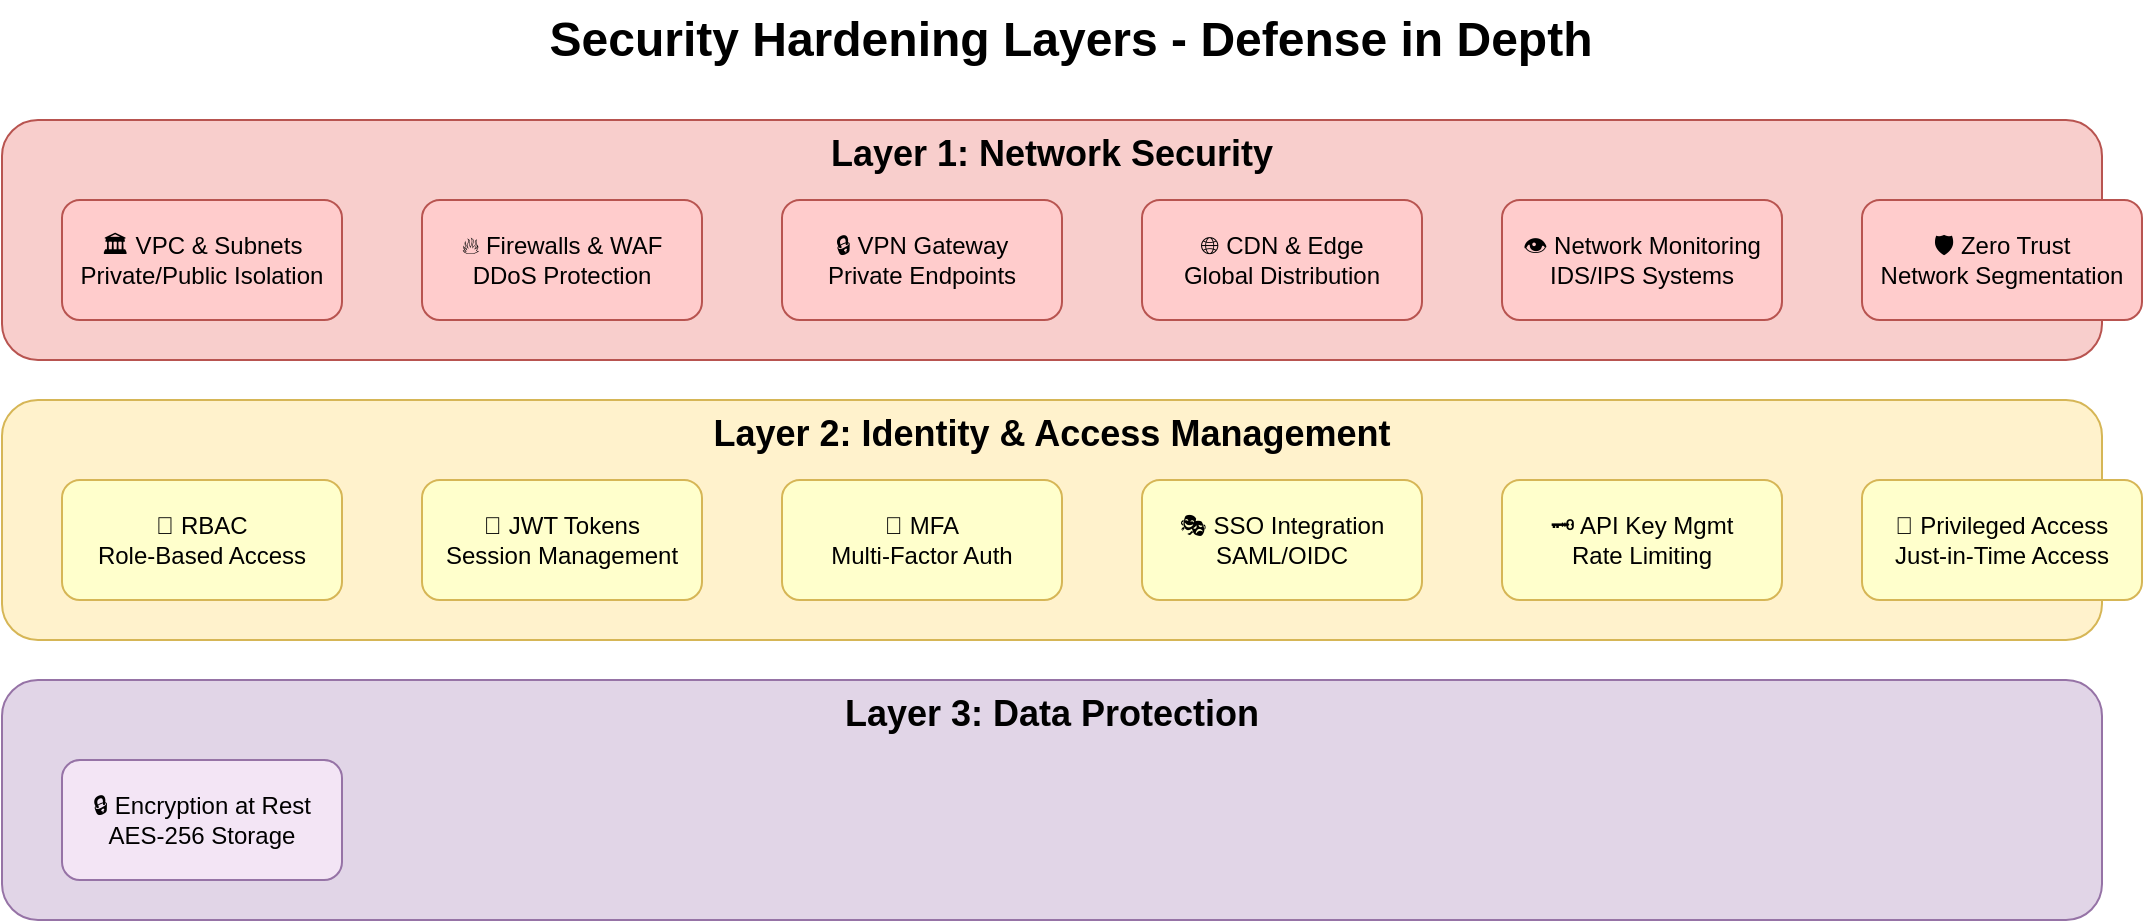 <mxfile version="24.2.5" type="device">
  <diagram name="Security Hardening Layers" id="security-layers">
    <mxGraphModel dx="1422" dy="794" grid="1" gridSize="10" guides="1" tooltips="1" connect="1" arrows="1" fold="1" page="1" pageScale="1" pageWidth="1169" pageHeight="827" math="0" shadow="0">
      <root>
        <mxCell id="0"/>
        <mxCell id="1" parent="0"/>
        
        <!-- Title -->
        <mxCell id="title" value="Security Hardening Layers - Defense in Depth" style="text;html=1;strokeColor=none;fillColor=none;align=center;verticalAlign=middle;whiteSpace=wrap;rounded=0;fontSize=24;fontStyle=1;" vertex="1" parent="1">
          <mxGeometry x="234" y="20" width="701" height="40" as="geometry"/>
        </mxCell>
        
        <!-- Layer 1: Network Security -->
        <mxCell id="layer1" value="Layer 1: Network Security" style="rounded=1;whiteSpace=wrap;html=1;fillColor=#f8cecc;strokeColor=#b85450;fontSize=18;fontStyle=1;verticalAlign=top;" vertex="1" parent="1">
          <mxGeometry x="50" y="80" width="1050" height="120" as="geometry"/>
        </mxCell>
        
        <!-- Network Security Components -->
        <mxCell id="vpc" value="🏛️ VPC &amp; Subnets&#xa;Private/Public Isolation" style="rounded=1;whiteSpace=wrap;html=1;fillColor=#ffcccc;strokeColor=#b85450;" vertex="1" parent="1">
          <mxGeometry x="80" y="120" width="140" height="60" as="geometry"/>
        </mxCell>
        
        <mxCell id="firewall" value="🔥 Firewalls &amp; WAF&#xa;DDoS Protection" style="rounded=1;whiteSpace=wrap;html=1;fillColor=#ffcccc;strokeColor=#b85450;" vertex="1" parent="1">
          <mxGeometry x="260" y="120" width="140" height="60" as="geometry"/>
        </mxCell>
        
        <mxCell id="vpn" value="🔒 VPN Gateway&#xa;Private Endpoints" style="rounded=1;whiteSpace=wrap;html=1;fillColor=#ffcccc;strokeColor=#b85450;" vertex="1" parent="1">
          <mxGeometry x="440" y="120" width="140" height="60" as="geometry"/>
        </mxCell>
        
        <mxCell id="cdn" value="🌐 CDN &amp; Edge&#xa;Global Distribution" style="rounded=1;whiteSpace=wrap;html=1;fillColor=#ffcccc;strokeColor=#b85450;" vertex="1" parent="1">
          <mxGeometry x="620" y="120" width="140" height="60" as="geometry"/>
        </mxCell>
        
        <mxCell id="monitoring" value="👁️ Network Monitoring&#xa;IDS/IPS Systems" style="rounded=1;whiteSpace=wrap;html=1;fillColor=#ffcccc;strokeColor=#b85450;" vertex="1" parent="1">
          <mxGeometry x="800" y="120" width="140" height="60" as="geometry"/>
        </mxCell>
        
        <mxCell id="zero_trust" value="🛡️ Zero Trust&#xa;Network Segmentation" style="rounded=1;whiteSpace=wrap;html=1;fillColor=#ffcccc;strokeColor=#b85450;" vertex="1" parent="1">
          <mxGeometry x="980" y="120" width="140" height="60" as="geometry"/>
        </mxCell>
        
        <!-- Layer 2: Identity & Access Management -->
        <mxCell id="layer2" value="Layer 2: Identity &amp; Access Management" style="rounded=1;whiteSpace=wrap;html=1;fillColor=#fff2cc;strokeColor=#d6b656;fontSize=18;fontStyle=1;verticalAlign=top;" vertex="1" parent="1">
          <mxGeometry x="50" y="220" width="1050" height="120" as="geometry"/>
        </mxCell>
        
        <!-- IAM Components -->
        <mxCell id="rbac" value="👤 RBAC&#xa;Role-Based Access" style="rounded=1;whiteSpace=wrap;html=1;fillColor=#ffffcc;strokeColor=#d6b656;" vertex="1" parent="1">
          <mxGeometry x="80" y="260" width="140" height="60" as="geometry"/>
        </mxCell>
        
        <mxCell id="jwt" value="🎫 JWT Tokens&#xa;Session Management" style="rounded=1;whiteSpace=wrap;html=1;fillColor=#ffffcc;strokeColor=#d6b656;" vertex="1" parent="1">
          <mxGeometry x="260" y="260" width="140" height="60" as="geometry"/>
        </mxCell>
        
        <mxCell id="mfa" value="🔐 MFA&#xa;Multi-Factor Auth" style="rounded=1;whiteSpace=wrap;html=1;fillColor=#ffffcc;strokeColor=#d6b656;" vertex="1" parent="1">
          <mxGeometry x="440" y="260" width="140" height="60" as="geometry"/>
        </mxCell>
        
        <mxCell id="sso" value="🎭 SSO Integration&#xa;SAML/OIDC" style="rounded=1;whiteSpace=wrap;html=1;fillColor=#ffffcc;strokeColor=#d6b656;" vertex="1" parent="1">
          <mxGeometry x="620" y="260" width="140" height="60" as="geometry"/>
        </mxCell>
        
        <mxCell id="api_keys" value="🗝️ API Key Mgmt&#xa;Rate Limiting" style="rounded=1;whiteSpace=wrap;html=1;fillColor=#ffffcc;strokeColor=#d6b656;" vertex="1" parent="1">
          <mxGeometry x="800" y="260" width="140" height="60" as="geometry"/>
        </mxCell>
        
        <mxCell id="privileged" value="👑 Privileged Access&#xa;Just-in-Time Access" style="rounded=1;whiteSpace=wrap;html=1;fillColor=#ffffcc;strokeColor=#d6b656;" vertex="1" parent="1">
          <mxGeometry x="980" y="260" width="140" height="60" as="geometry"/>
        </mxCell>
        
        <!-- Layer 3: Data Protection -->
        <mxCell id="layer3" value="Layer 3: Data Protection" style="rounded=1;whiteSpace=wrap;html=1;fillColor=#e1d5e7;strokeColor=#9673a6;fontSize=18;fontStyle=1;verticalAlign=top;" vertex="1" parent="1">
          <mxGeometry x="50" y="360" width="1050" height="120" as="geometry"/>
        </mxCell>
        
        <!-- Data Protection Components -->
        <mxCell id="encryption_rest" value="🔒 Encryption at Rest&#xa;AES-256 Storage" style="rounded=1;whiteSpace=wrap;html=1;fillColor=#f3e5f5;strokeColor=#9673a6;" vertex="1" parent="1">
          <mxGeometry x="80" y="400" width="140" height="60" as="geometry"/>
        </mxCell>
        
        <mxCell id="encryption_transit" value="🚛 Encryption in Transit&#xa;TLS 1.3 & mTLS" style="rounded=1;whiteSpace=wrap;html=1;fillColor=#f3e5f5;strokeColor=#9673a6;" vertex="1" parent="1">
          <mxGeometry x="260" y="400" width="140" height="60" as="geometry"/>
        </mxCell>
        
        <mxCell id="key_mgmt" value="🗝️ Key Management&#xa;HSM &amp; Rotation" style="rounded=1;whiteSpace=wrap;html=1;fillColor=#f3e5f5;strokeColor=#9673a6;" vertex="1" parent="1">
          <mxGeometry x="440" y="400" width="140" height="60" as="geometry"/>
        </mxCell>
        
        <mxCell id="data_classification" value="🏷️ Data Classification&#xa;PII Identification" style="rounded=1;whiteSpace=wrap;html=1;fillColor=#f3e5f5;strokeColor=#9673a6;" vertex="1" parent="1">
          <mxGeometry x="620" y="400" width="140" height="60" as="geometry"/>
        </mxCell>
        
        <mxCell id="data_masking" value="🎭 Data Masking&#xa;Tokenization" style="rounded=1;whiteSpace=wrap;html=1;fillColor=#f3e5f5;strokeColor=#9673a6;" vertex="1" parent="1">
          <mxGeometry x="800" y="400" width="140" height="60" as="geometry"/>
        </mxCell>
        
        <mxCell id="backup_recovery" value="💾 Backup &amp; Recovery&#xa;Point-in-Time" style="rounded=1;whiteSpace=wrap;html=1;fillColor=#f3e5f5;strokeColor=#9673a6;" vertex="1" parent="1">
          <mxGeometry x="980" y="400" width="140" height="60" as="geometry"/>
        </mxCell>
        
        <!-- Layer 4: Application Security -->
        <mxCell id="layer4" value="Layer 4: Application Security" style="rounded=1;whiteSpace=wrap;html=1;fillColor=#d5e8d4;strokeColor=#82b366;fontSize=18;fontStyle=1;verticalAlign=top;" vertex="1" parent="1">
          <mxGeometry x="50" y="500" width="1050" height="120" as="geometry"/>
        </mxCell>
        
        <!-- Application Security Components -->
        <mxCell id="input_validation" value="✅ Input Validation&#xa;SQL Injection Prevention" style="rounded=1;whiteSpace=wrap;html=1;fillColor=#d5f5d5;strokeColor=#82b366;" vertex="1" parent="1">
          <mxGeometry x="80" y="540" width="140" height="60" as="geometry"/>
        </mxCell>
        
        <mxCell id="container_security" value="📦 Container Security&#xa;Image Scanning" style="rounded=1;whiteSpace=wrap;html=1;fillColor=#d5f5d5;strokeColor=#82b366;" vertex="1" parent="1">
          <mxGeometry x="260" y="540" width="140" height="60" as="geometry"/>
        </mxCell>
        
        <mxCell id="secure_coding" value="💻 Secure Coding&#xa;OWASP Standards" style="rounded=1;whiteSpace=wrap;html=1;fillColor=#d5f5d5;strokeColor=#82b366;" vertex="1" parent="1">
          <mxGeometry x="440" y="540" width="140" height="60" as="geometry"/>
        </mxCell>
        
        <mxCell id="dependency_mgmt" value="📚 Dependency Mgmt&#xa;Vulnerability Scanning" style="rounded=1;whiteSpace=wrap;html=1;fillColor=#d5f5d5;strokeColor=#82b366;" vertex="1" parent="1">
          <mxGeometry x="620" y="540" width="140" height="60" as="geometry"/>
        </mxCell>
        
        <mxCell id="security_headers" value="📋 Security Headers&#xa;CSP, HSTS, XSS" style="rounded=1;whiteSpace=wrap;html=1;fillColor=#d5f5d5;strokeColor=#82b366;" vertex="1" parent="1">
          <mxGeometry x="800" y="540" width="140" height="60" as="geometry"/>
        </mxCell>
        
        <mxCell id="secrets_mgmt" value="🔐 Secrets Management&#xa;Environment Variables" style="rounded=1;whiteSpace=wrap;html=1;fillColor=#d5f5d5;strokeColor=#82b366;" vertex="1" parent="1">
          <mxGeometry x="980" y="540" width="140" height="60" as="geometry"/>
        </mxCell>
        
        <!-- Layer 5: Monitoring & Audit -->
        <mxCell id="layer5" value="Layer 5: Monitoring &amp; Audit" style="rounded=1;whiteSpace=wrap;html=1;fillColor=#dae8fc;strokeColor=#6c8ebf;fontSize=18;fontStyle=1;verticalAlign=top;" vertex="1" parent="1">
          <mxGeometry x="50" y="640" width="1050" height="120" as="geometry"/>
        </mxCell>
        
        <!-- Monitoring & Audit Components -->
        <mxCell id="audit_logging" value="📋 Audit Logging&#xa;Comprehensive Trails" style="rounded=1;whiteSpace=wrap;html=1;fillColor=#dae8fc;strokeColor=#6c8ebf;" vertex="1" parent="1">
          <mxGeometry x="80" y="680" width="140" height="60" as="geometry"/>
        </mxCell>
        
        <mxCell id="siem" value="🔍 SIEM Integration&#xa;Security Analytics" style="rounded=1;whiteSpace=wrap;html=1;fillColor=#dae8fc;strokeColor=#6c8ebf;" vertex="1" parent="1">
          <mxGeometry x="260" y="680" width="140" height="60" as="geometry"/>
        </mxCell>
        
        <mxCell id="anomaly_detection" value="🚨 Anomaly Detection&#xa;ML-Based Monitoring" style="rounded=1;whiteSpace=wrap;html=1;fillColor=#dae8fc;strokeColor=#6c8ebf;" vertex="1" parent="1">
          <mxGeometry x="440" y="680" width="140" height="60" as="geometry"/>
        </mxCell>
        
        <mxCell id="compliance" value="📊 Compliance&#xa;GDPR, SOC2, ISO27001" style="rounded=1;whiteSpace=wrap;html=1;fillColor=#dae8fc;strokeColor=#6c8ebf;" vertex="1" parent="1">
          <mxGeometry x="620" y="680" width="140" height="60" as="geometry"/>
        </mxCell>
        
        <mxCell id="incident_response" value="🆘 Incident Response&#xa;Automated Playbooks" style="rounded=1;whiteSpace=wrap;html=1;fillColor=#dae8fc;strokeColor=#6c8ebf;" vertex="1" parent="1">
          <mxGeometry x="800" y="680" width="140" height="60" as="geometry"/>
        </mxCell>
        
        <mxCell id="threat_hunting" value="🎯 Threat Hunting&#xa;Proactive Defense" style="rounded=1;whiteSpace=wrap;html=1;fillColor=#dae8fc;strokeColor=#6c8ebf;" vertex="1" parent="1">
          <mxGeometry x="980" y="680" width="140" height="60" as="geometry"/>
        </mxCell>
        
        <!-- Central Core: Data & Applications -->
        <mxCell id="core_data" value="🎯 PROTECTED ASSETS" style="ellipse;whiteSpace=wrap;html=1;aspect=fixed;fillColor=#fff2cc;strokeColor=#d6b656;fontSize=16;fontStyle=1;" vertex="1" parent="1">
          <mxGeometry x="520" y="790" width="120" height="120" as="geometry"/>
        </mxCell>
        
        <mxCell id="core_content" value="Scout Data&#xa;Customer PII&#xa;Transaction Records&#xa;Business Intelligence&#xa;ML Models" style="text;html=1;strokeColor=none;fillColor=none;align=center;verticalAlign=middle;whiteSpace=wrap;rounded=0;" vertex="1" parent="core_data">
          <mxGeometry x="10" y="30" width="100" height="60" as="geometry"/>
        </mxCell>
        
        <!-- Security Flow Indicators -->
        <mxCell id="flow1" value="" style="endArrow=classic;html=1;rounded=0;strokeWidth=3;strokeColor=#b85450;" edge="1" parent="1">
          <mxGeometry width="50" height="50" relative="1" as="geometry">
            <mxPoint x="575" y="200" as="sourcePoint"/>
            <mxPoint x="575" y="220" as="targetPoint"/>
          </mxGeometry>
        </mxCell>
        
        <mxCell id="flow2" value="" style="endArrow=classic;html=1;rounded=0;strokeWidth=3;strokeColor=#d6b656;" edge="1" parent="1">
          <mxGeometry width="50" height="50" relative="1" as="geometry">
            <mxPoint x="575" y="340" as="sourcePoint"/>
            <mxPoint x="575" y="360" as="targetPoint"/>
          </mxGeometry>
        </mxCell>
        
        <mxCell id="flow3" value="" style="endArrow=classic;html=1;rounded=0;strokeWidth=3;strokeColor=#9673a6;" edge="1" parent="1">
          <mxGeometry width="50" height="50" relative="1" as="geometry">
            <mxPoint x="575" y="480" as="sourcePoint"/>
            <mxPoint x="575" y="500" as="targetPoint"/>
          </mxGeometry>
        </mxCell>
        
        <mxCell id="flow4" value="" style="endArrow=classic;html=1;rounded=0;strokeWidth=3;strokeColor=#82b366;" edge="1" parent="1">
          <mxGeometry width="50" height="50" relative="1" as="geometry">
            <mxPoint x="575" y="620" as="sourcePoint"/>
            <mxPoint x="575" y="640" as="targetPoint"/>
          </mxGeometry>
        </mxCell>
        
        <mxCell id="flow5" value="" style="endArrow=classic;html=1;rounded=0;strokeWidth=3;strokeColor=#6c8ebf;" edge="1" parent="1">
          <mxGeometry width="50" height="50" relative="1" as="geometry">
            <mxPoint x="575" y="760" as="sourcePoint"/>
            <mxPoint x="575" y="790" as="targetPoint"/>
          </mxGeometry>
        </mxCell>
        
      </root>
    </mxGraphModel>
  </diagram>
</mxfile>